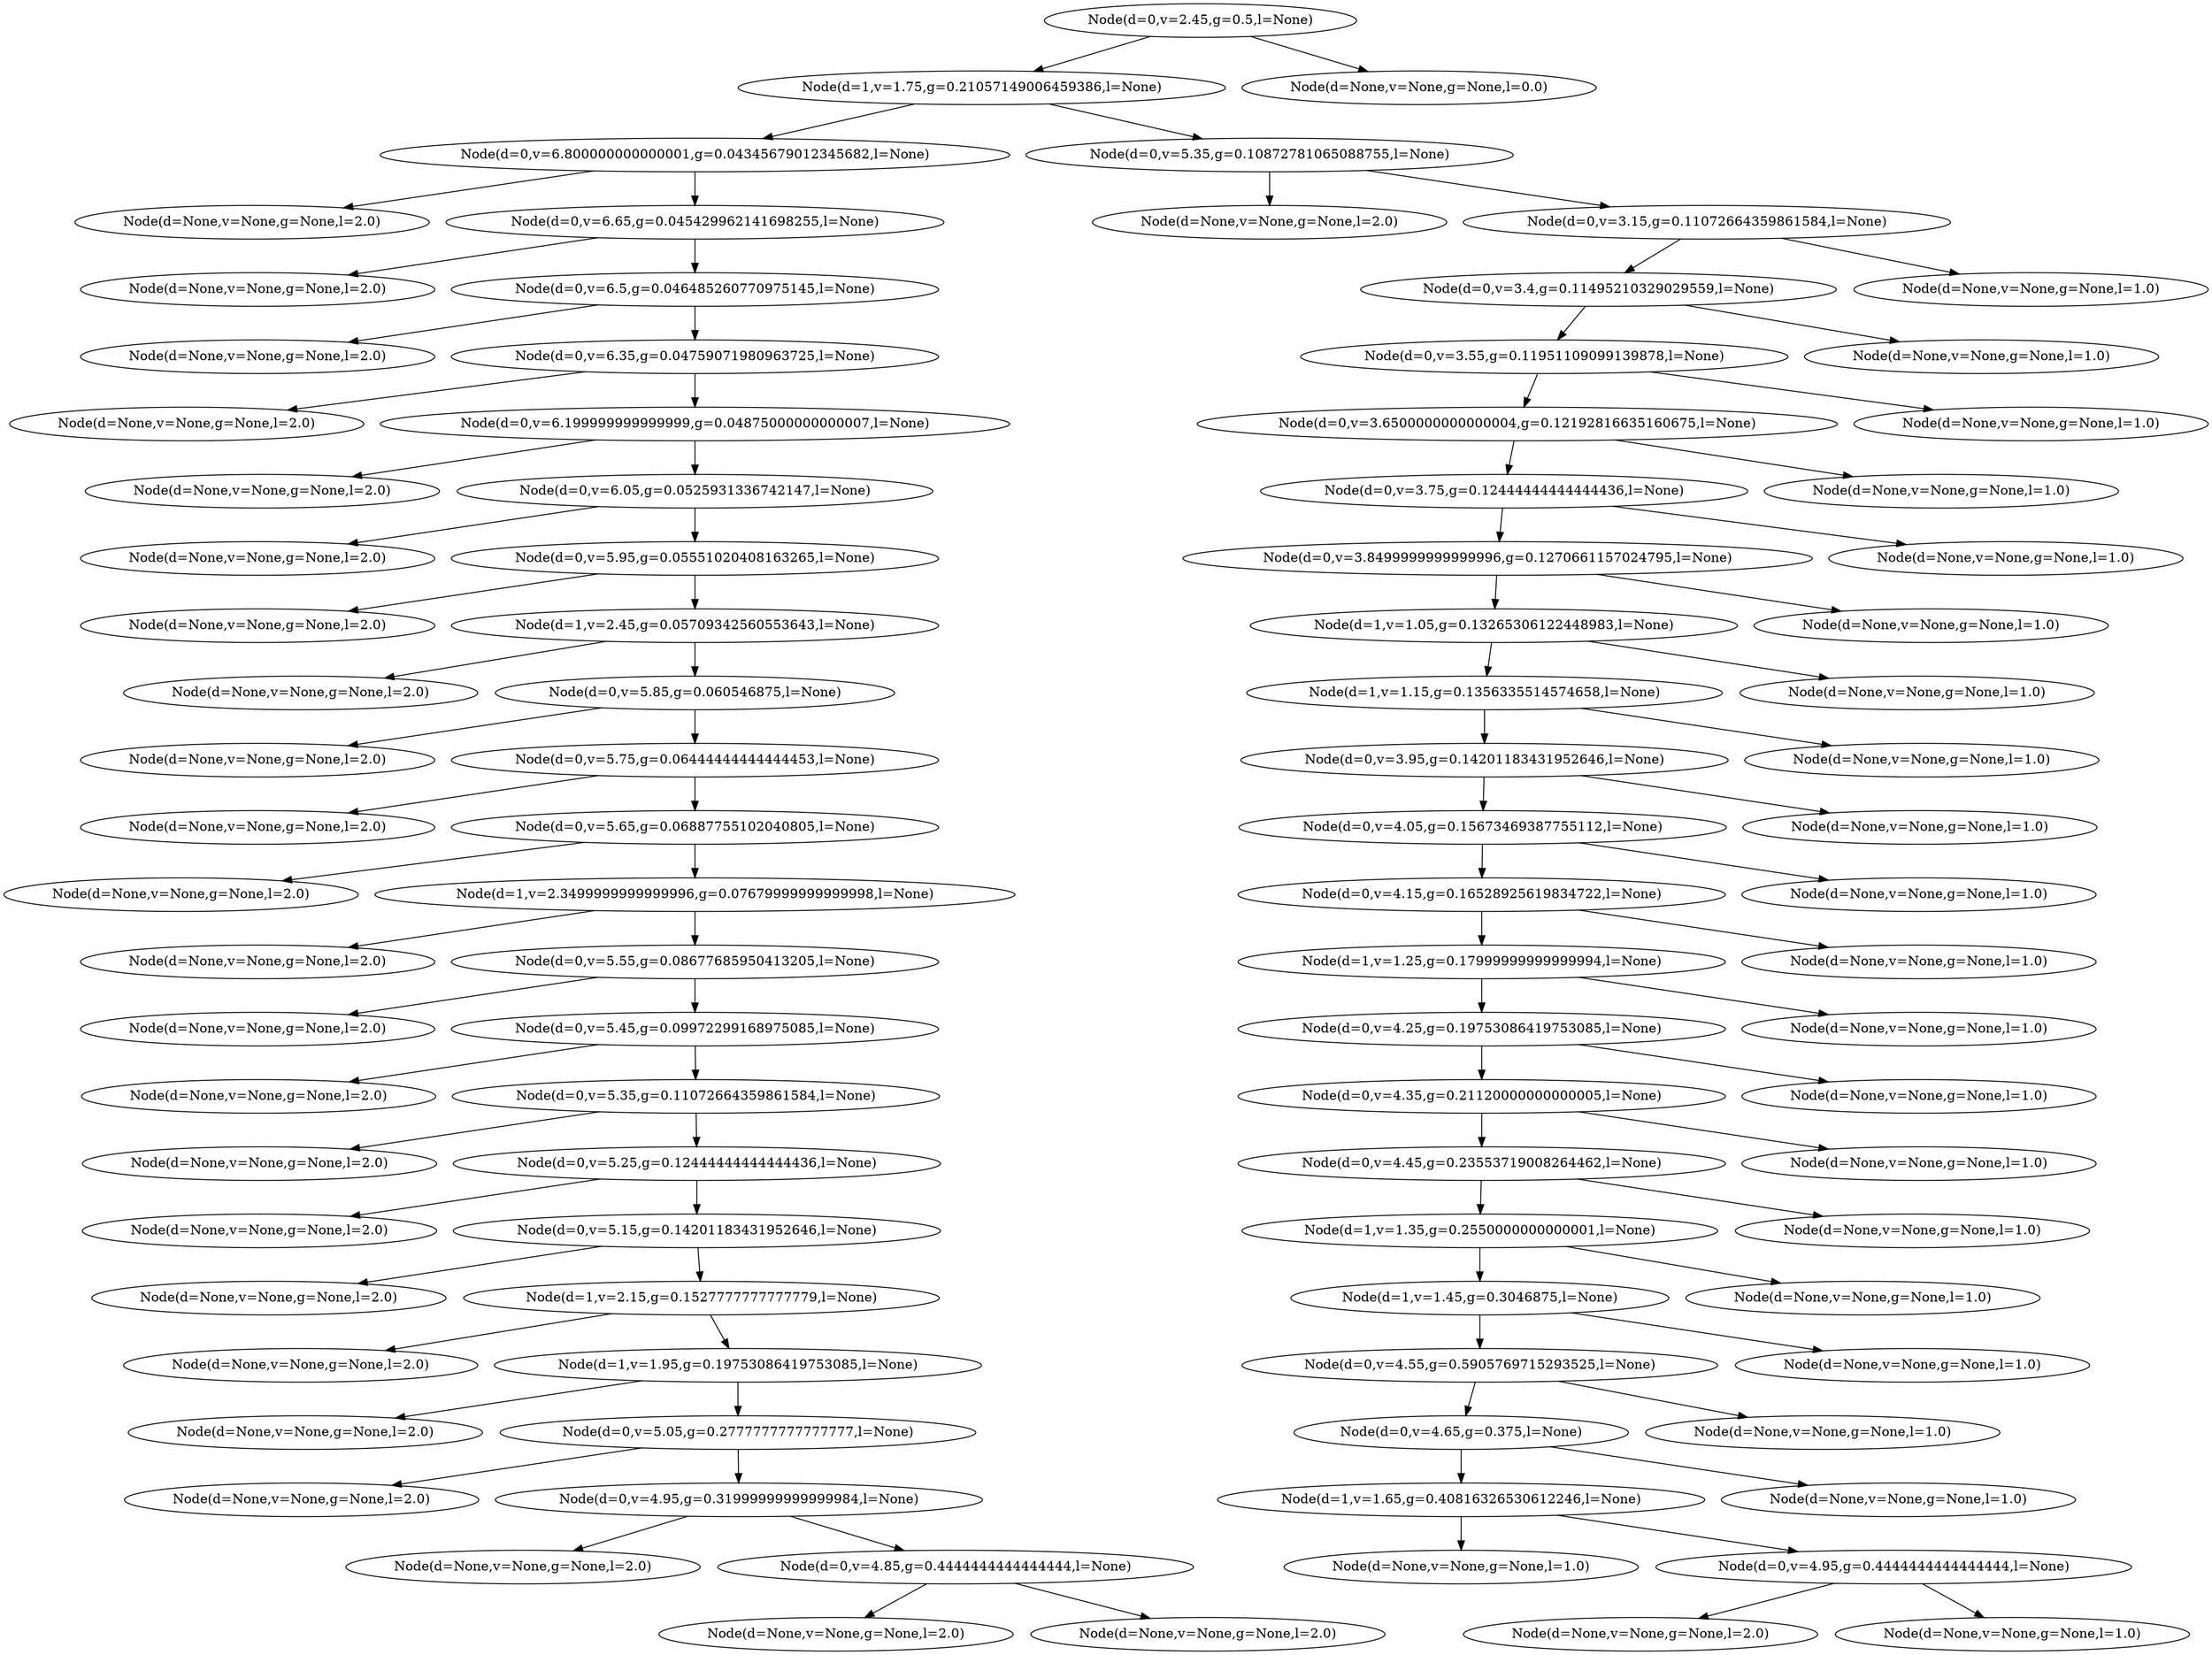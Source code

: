 digraph{
2613650943728[label="Node(d=0,v=2.45,g=0.5,l=None)"]
2613651181016[label="Node(d=1,v=1.75,g=0.21057149006459386,l=None)"]
"2613650943728"->"2613651181016"
2613651181016[label="Node(d=1,v=1.75,g=0.21057149006459386,l=None)"]
2613651040520[label="Node(d=0,v=6.800000000000001,g=0.04345679012345682,l=None)"]
"2613651181016"->"2613651040520"
2613651040520[label="Node(d=0,v=6.800000000000001,g=0.04345679012345682,l=None)"]
2613616020112[label="Node(d=None,v=None,g=None,l=2.0)"]
"2613651040520"->"2613616020112"
2613616020112[label="Node(d=None,v=None,g=None,l=2.0)"]
2613651038280[label="Node(d=0,v=6.65,g=0.045429962141698255,l=None)"]
"2613651040520"->"2613651038280"
2613651038280[label="Node(d=0,v=6.65,g=0.045429962141698255,l=None)"]
2613616020280[label="Node(d=None,v=None,g=None,l=2.0)"]
"2613651038280"->"2613616020280"
2613616020280[label="Node(d=None,v=None,g=None,l=2.0)"]
2613651040464[label="Node(d=0,v=6.5,g=0.046485260770975145,l=None)"]
"2613651038280"->"2613651040464"
2613651040464[label="Node(d=0,v=6.5,g=0.046485260770975145,l=None)"]
2613616020336[label="Node(d=None,v=None,g=None,l=2.0)"]
"2613651040464"->"2613616020336"
2613616020336[label="Node(d=None,v=None,g=None,l=2.0)"]
2613651041360[label="Node(d=0,v=6.35,g=0.04759071980963725,l=None)"]
"2613651040464"->"2613651041360"
2613651041360[label="Node(d=0,v=6.35,g=0.04759071980963725,l=None)"]
2613616020504[label="Node(d=None,v=None,g=None,l=2.0)"]
"2613651041360"->"2613616020504"
2613616020504[label="Node(d=None,v=None,g=None,l=2.0)"]
2613651041696[label="Node(d=0,v=6.199999999999999,g=0.04875000000000007,l=None)"]
"2613651041360"->"2613651041696"
2613651041696[label="Node(d=0,v=6.199999999999999,g=0.04875000000000007,l=None)"]
2615633959568[label="Node(d=None,v=None,g=None,l=2.0)"]
"2613651041696"->"2615633959568"
2615633959568[label="Node(d=None,v=None,g=None,l=2.0)"]
2613651039624[label="Node(d=0,v=6.05,g=0.0525931336742147,l=None)"]
"2613651041696"->"2613651039624"
2613651039624[label="Node(d=0,v=6.05,g=0.0525931336742147,l=None)"]
2613651125304[label="Node(d=None,v=None,g=None,l=2.0)"]
"2613651039624"->"2613651125304"
2613651125304[label="Node(d=None,v=None,g=None,l=2.0)"]
2613651039456[label="Node(d=0,v=5.95,g=0.05551020408163265,l=None)"]
"2613651039624"->"2613651039456"
2613651039456[label="Node(d=0,v=5.95,g=0.05551020408163265,l=None)"]
2613651125472[label="Node(d=None,v=None,g=None,l=2.0)"]
"2613651039456"->"2613651125472"
2613651125472[label="Node(d=None,v=None,g=None,l=2.0)"]
2613651039512[label="Node(d=1,v=2.45,g=0.05709342560553643,l=None)"]
"2613651039456"->"2613651039512"
2613651039512[label="Node(d=1,v=2.45,g=0.05709342560553643,l=None)"]
2613651127600[label="Node(d=None,v=None,g=None,l=2.0)"]
"2613651039512"->"2613651127600"
2613651127600[label="Node(d=None,v=None,g=None,l=2.0)"]
2613651040408[label="Node(d=0,v=5.85,g=0.060546875,l=None)"]
"2613651039512"->"2613651040408"
2613651040408[label="Node(d=0,v=5.85,g=0.060546875,l=None)"]
2613651125248[label="Node(d=None,v=None,g=None,l=2.0)"]
"2613651040408"->"2613651125248"
2613651125248[label="Node(d=None,v=None,g=None,l=2.0)"]
2613651040744[label="Node(d=0,v=5.75,g=0.06444444444444453,l=None)"]
"2613651040408"->"2613651040744"
2613651040744[label="Node(d=0,v=5.75,g=0.06444444444444453,l=None)"]
2613651127656[label="Node(d=None,v=None,g=None,l=2.0)"]
"2613651040744"->"2613651127656"
2613651127656[label="Node(d=None,v=None,g=None,l=2.0)"]
2613651039736[label="Node(d=0,v=5.65,g=0.06887755102040805,l=None)"]
"2613651040744"->"2613651039736"
2613651039736[label="Node(d=0,v=5.65,g=0.06887755102040805,l=None)"]
2613651126256[label="Node(d=None,v=None,g=None,l=2.0)"]
"2613651039736"->"2613651126256"
2613651126256[label="Node(d=None,v=None,g=None,l=2.0)"]
2613651041864[label="Node(d=1,v=2.3499999999999996,g=0.07679999999999998,l=None)"]
"2613651039736"->"2613651041864"
2613651041864[label="Node(d=1,v=2.3499999999999996,g=0.07679999999999998,l=None)"]
2613651128216[label="Node(d=None,v=None,g=None,l=2.0)"]
"2613651041864"->"2613651128216"
2613651128216[label="Node(d=None,v=None,g=None,l=2.0)"]
2613651041136[label="Node(d=0,v=5.55,g=0.08677685950413205,l=None)"]
"2613651041864"->"2613651041136"
2613651041136[label="Node(d=0,v=5.55,g=0.08677685950413205,l=None)"]
2613651124520[label="Node(d=None,v=None,g=None,l=2.0)"]
"2613651041136"->"2613651124520"
2613651124520[label="Node(d=None,v=None,g=None,l=2.0)"]
2613651126200[label="Node(d=0,v=5.45,g=0.09972299168975085,l=None)"]
"2613651041136"->"2613651126200"
2613651126200[label="Node(d=0,v=5.45,g=0.09972299168975085,l=None)"]
2613651128160[label="Node(d=None,v=None,g=None,l=2.0)"]
"2613651126200"->"2613651128160"
2613651128160[label="Node(d=None,v=None,g=None,l=2.0)"]
2613651124464[label="Node(d=0,v=5.35,g=0.11072664359861584,l=None)"]
"2613651126200"->"2613651124464"
2613651124464[label="Node(d=0,v=5.35,g=0.11072664359861584,l=None)"]
2613651124632[label="Node(d=None,v=None,g=None,l=2.0)"]
"2613651124464"->"2613651124632"
2613651124632[label="Node(d=None,v=None,g=None,l=2.0)"]
2613651125416[label="Node(d=0,v=5.25,g=0.12444444444444436,l=None)"]
"2613651124464"->"2613651125416"
2613651125416[label="Node(d=0,v=5.25,g=0.12444444444444436,l=None)"]
2613651127768[label="Node(d=None,v=None,g=None,l=2.0)"]
"2613651125416"->"2613651127768"
2613651127768[label="Node(d=None,v=None,g=None,l=2.0)"]
2613651126032[label="Node(d=0,v=5.15,g=0.14201183431952646,l=None)"]
"2613651125416"->"2613651126032"
2613651126032[label="Node(d=0,v=5.15,g=0.14201183431952646,l=None)"]
2613651126480[label="Node(d=None,v=None,g=None,l=2.0)"]
"2613651126032"->"2613651126480"
2613651126480[label="Node(d=None,v=None,g=None,l=2.0)"]
2613651125920[label="Node(d=1,v=2.15,g=0.1527777777777779,l=None)"]
"2613651126032"->"2613651125920"
2613651125920[label="Node(d=1,v=2.15,g=0.1527777777777779,l=None)"]
2613651126144[label="Node(d=None,v=None,g=None,l=2.0)"]
"2613651125920"->"2613651126144"
2613651126144[label="Node(d=None,v=None,g=None,l=2.0)"]
2613651127544[label="Node(d=1,v=1.95,g=0.19753086419753085,l=None)"]
"2613651125920"->"2613651127544"
2613651127544[label="Node(d=1,v=1.95,g=0.19753086419753085,l=None)"]
2613651127712[label="Node(d=None,v=None,g=None,l=2.0)"]
"2613651127544"->"2613651127712"
2613651127712[label="Node(d=None,v=None,g=None,l=2.0)"]
2613651127992[label="Node(d=0,v=5.05,g=0.2777777777777777,l=None)"]
"2613651127544"->"2613651127992"
2613651127992[label="Node(d=0,v=5.05,g=0.2777777777777777,l=None)"]
2613651127432[label="Node(d=None,v=None,g=None,l=2.0)"]
"2613651127992"->"2613651127432"
2613651127432[label="Node(d=None,v=None,g=None,l=2.0)"]
2613651124352[label="Node(d=0,v=4.95,g=0.31999999999999984,l=None)"]
"2613651127992"->"2613651124352"
2613651124352[label="Node(d=0,v=4.95,g=0.31999999999999984,l=None)"]
2613651127208[label="Node(d=None,v=None,g=None,l=2.0)"]
"2613651124352"->"2613651127208"
2613651127208[label="Node(d=None,v=None,g=None,l=2.0)"]
2613651128104[label="Node(d=0,v=4.85,g=0.4444444444444444,l=None)"]
"2613651124352"->"2613651128104"
2613651128104[label="Node(d=0,v=4.85,g=0.4444444444444444,l=None)"]
2613651127824[label="Node(d=None,v=None,g=None,l=2.0)"]
"2613651128104"->"2613651127824"
2613651127824[label="Node(d=None,v=None,g=None,l=2.0)"]
2613651124576[label="Node(d=None,v=None,g=None,l=2.0)"]
"2613651128104"->"2613651124576"
2613651124576[label="Node(d=None,v=None,g=None,l=2.0)"]
2613651179616[label="Node(d=0,v=5.35,g=0.10872781065088755,l=None)"]
"2613651181016"->"2613651179616"
2613651179616[label="Node(d=0,v=5.35,g=0.10872781065088755,l=None)"]
2613651041752[label="Node(d=None,v=None,g=None,l=2.0)"]
"2613651179616"->"2613651041752"
2613651041752[label="Node(d=None,v=None,g=None,l=2.0)"]
2613651180456[label="Node(d=0,v=3.15,g=0.11072664359861584,l=None)"]
"2613651179616"->"2613651180456"
2613651180456[label="Node(d=0,v=3.15,g=0.11072664359861584,l=None)"]
2613651180568[label="Node(d=0,v=3.4,g=0.11495210329029559,l=None)"]
"2613651180456"->"2613651180568"
2613651180568[label="Node(d=0,v=3.4,g=0.11495210329029559,l=None)"]
2613651177712[label="Node(d=0,v=3.55,g=0.11951109099139878,l=None)"]
"2613651180568"->"2613651177712"
2613651177712[label="Node(d=0,v=3.55,g=0.11951109099139878,l=None)"]
2613651179840[label="Node(d=0,v=3.6500000000000004,g=0.12192816635160675,l=None)"]
"2613651177712"->"2613651179840"
2613651179840[label="Node(d=0,v=3.6500000000000004,g=0.12192816635160675,l=None)"]
2613651180008[label="Node(d=0,v=3.75,g=0.12444444444444436,l=None)"]
"2613651179840"->"2613651180008"
2613651180008[label="Node(d=0,v=3.75,g=0.12444444444444436,l=None)"]
2613651180736[label="Node(d=0,v=3.8499999999999996,g=0.1270661157024795,l=None)"]
"2613651180008"->"2613651180736"
2613651180736[label="Node(d=0,v=3.8499999999999996,g=0.1270661157024795,l=None)"]
2613651180848[label="Node(d=1,v=1.05,g=0.13265306122448983,l=None)"]
"2613651180736"->"2613651180848"
2613651180848[label="Node(d=1,v=1.05,g=0.13265306122448983,l=None)"]
2613651178384[label="Node(d=1,v=1.15,g=0.1356335514574658,l=None)"]
"2613651180848"->"2613651178384"
2613651178384[label="Node(d=1,v=1.15,g=0.1356335514574658,l=None)"]
2613651178496[label="Node(d=0,v=3.95,g=0.14201183431952646,l=None)"]
"2613651178384"->"2613651178496"
2613651178496[label="Node(d=0,v=3.95,g=0.14201183431952646,l=None)"]
2613651178944[label="Node(d=0,v=4.05,g=0.15673469387755112,l=None)"]
"2613651178496"->"2613651178944"
2613651178944[label="Node(d=0,v=4.05,g=0.15673469387755112,l=None)"]
2613651178720[label="Node(d=0,v=4.15,g=0.16528925619834722,l=None)"]
"2613651178944"->"2613651178720"
2613651178720[label="Node(d=0,v=4.15,g=0.16528925619834722,l=None)"]
2613651178440[label="Node(d=1,v=1.25,g=0.17999999999999994,l=None)"]
"2613651178720"->"2613651178440"
2613651178440[label="Node(d=1,v=1.25,g=0.17999999999999994,l=None)"]
2613651180288[label="Node(d=0,v=4.25,g=0.19753086419753085,l=None)"]
"2613651178440"->"2613651180288"
2613651180288[label="Node(d=0,v=4.25,g=0.19753086419753085,l=None)"]
2613651179000[label="Node(d=0,v=4.35,g=0.21120000000000005,l=None)"]
"2613651180288"->"2613651179000"
2613651179000[label="Node(d=0,v=4.35,g=0.21120000000000005,l=None)"]
2613651178608[label="Node(d=0,v=4.45,g=0.23553719008264462,l=None)"]
"2613651179000"->"2613651178608"
2613651178608[label="Node(d=0,v=4.45,g=0.23553719008264462,l=None)"]
2613651179504[label="Node(d=1,v=1.35,g=0.2550000000000001,l=None)"]
"2613651178608"->"2613651179504"
2613651179504[label="Node(d=1,v=1.35,g=0.2550000000000001,l=None)"]
2613651181128[label="Node(d=1,v=1.45,g=0.3046875,l=None)"]
"2613651179504"->"2613651181128"
2613651181128[label="Node(d=1,v=1.45,g=0.3046875,l=None)"]
2613651179952[label="Node(d=0,v=4.55,g=0.5905769715293525,l=None)"]
"2613651181128"->"2613651179952"
2613651179952[label="Node(d=0,v=4.55,g=0.5905769715293525,l=None)"]
2613651040800[label="Node(d=0,v=4.65,g=0.375,l=None)"]
"2613651179952"->"2613651040800"
2613651040800[label="Node(d=0,v=4.65,g=0.375,l=None)"]
2613651040240[label="Node(d=1,v=1.65,g=0.40816326530612246,l=None)"]
"2613651040800"->"2613651040240"
2613651040240[label="Node(d=1,v=1.65,g=0.40816326530612246,l=None)"]
2613651040128[label="Node(d=None,v=None,g=None,l=1.0)"]
"2613651040240"->"2613651040128"
2613651040128[label="Node(d=None,v=None,g=None,l=1.0)"]
2613651039120[label="Node(d=0,v=4.95,g=0.4444444444444444,l=None)"]
"2613651040240"->"2613651039120"
2613651039120[label="Node(d=0,v=4.95,g=0.4444444444444444,l=None)"]
2613651040632[label="Node(d=None,v=None,g=None,l=2.0)"]
"2613651039120"->"2613651040632"
2613651040632[label="Node(d=None,v=None,g=None,l=2.0)"]
2613651039960[label="Node(d=None,v=None,g=None,l=1.0)"]
"2613651039120"->"2613651039960"
2613651039960[label="Node(d=None,v=None,g=None,l=1.0)"]
2613651041472[label="Node(d=None,v=None,g=None,l=1.0)"]
"2613651040800"->"2613651041472"
2613651041472[label="Node(d=None,v=None,g=None,l=1.0)"]
2613651178832[label="Node(d=None,v=None,g=None,l=1.0)"]
"2613651179952"->"2613651178832"
2613651178832[label="Node(d=None,v=None,g=None,l=1.0)"]
2613651179336[label="Node(d=None,v=None,g=None,l=1.0)"]
"2613651181128"->"2613651179336"
2613651179336[label="Node(d=None,v=None,g=None,l=1.0)"]
2613651181408[label="Node(d=None,v=None,g=None,l=1.0)"]
"2613651179504"->"2613651181408"
2613651181408[label="Node(d=None,v=None,g=None,l=1.0)"]
2613651181352[label="Node(d=None,v=None,g=None,l=1.0)"]
"2613651178608"->"2613651181352"
2613651181352[label="Node(d=None,v=None,g=None,l=1.0)"]
2613651180904[label="Node(d=None,v=None,g=None,l=1.0)"]
"2613651179000"->"2613651180904"
2613651180904[label="Node(d=None,v=None,g=None,l=1.0)"]
2613651180792[label="Node(d=None,v=None,g=None,l=1.0)"]
"2613651180288"->"2613651180792"
2613651180792[label="Node(d=None,v=None,g=None,l=1.0)"]
2613651179280[label="Node(d=None,v=None,g=None,l=1.0)"]
"2613651178440"->"2613651179280"
2613651179280[label="Node(d=None,v=None,g=None,l=1.0)"]
2613651177768[label="Node(d=None,v=None,g=None,l=1.0)"]
"2613651178720"->"2613651177768"
2613651177768[label="Node(d=None,v=None,g=None,l=1.0)"]
2613651179056[label="Node(d=None,v=None,g=None,l=1.0)"]
"2613651178944"->"2613651179056"
2613651179056[label="Node(d=None,v=None,g=None,l=1.0)"]
2613651180400[label="Node(d=None,v=None,g=None,l=1.0)"]
"2613651178496"->"2613651180400"
2613651180400[label="Node(d=None,v=None,g=None,l=1.0)"]
2613651177544[label="Node(d=None,v=None,g=None,l=1.0)"]
"2613651178384"->"2613651177544"
2613651177544[label="Node(d=None,v=None,g=None,l=1.0)"]
2613651180232[label="Node(d=None,v=None,g=None,l=1.0)"]
"2613651180848"->"2613651180232"
2613651180232[label="Node(d=None,v=None,g=None,l=1.0)"]
2613651180680[label="Node(d=None,v=None,g=None,l=1.0)"]
"2613651180736"->"2613651180680"
2613651180680[label="Node(d=None,v=None,g=None,l=1.0)"]
2613651179728[label="Node(d=None,v=None,g=None,l=1.0)"]
"2613651180008"->"2613651179728"
2613651179728[label="Node(d=None,v=None,g=None,l=1.0)"]
2613651177992[label="Node(d=None,v=None,g=None,l=1.0)"]
"2613651179840"->"2613651177992"
2613651177992[label="Node(d=None,v=None,g=None,l=1.0)"]
2613651179224[label="Node(d=None,v=None,g=None,l=1.0)"]
"2613651177712"->"2613651179224"
2613651179224[label="Node(d=None,v=None,g=None,l=1.0)"]
2613651180624[label="Node(d=None,v=None,g=None,l=1.0)"]
"2613651180568"->"2613651180624"
2613651180624[label="Node(d=None,v=None,g=None,l=1.0)"]
2613651180176[label="Node(d=None,v=None,g=None,l=1.0)"]
"2613651180456"->"2613651180176"
2613651180176[label="Node(d=None,v=None,g=None,l=1.0)"]
2613650780400[label="Node(d=None,v=None,g=None,l=0.0)"]
"2613650943728"->"2613650780400"
2613650780400[label="Node(d=None,v=None,g=None,l=0.0)"]
}

